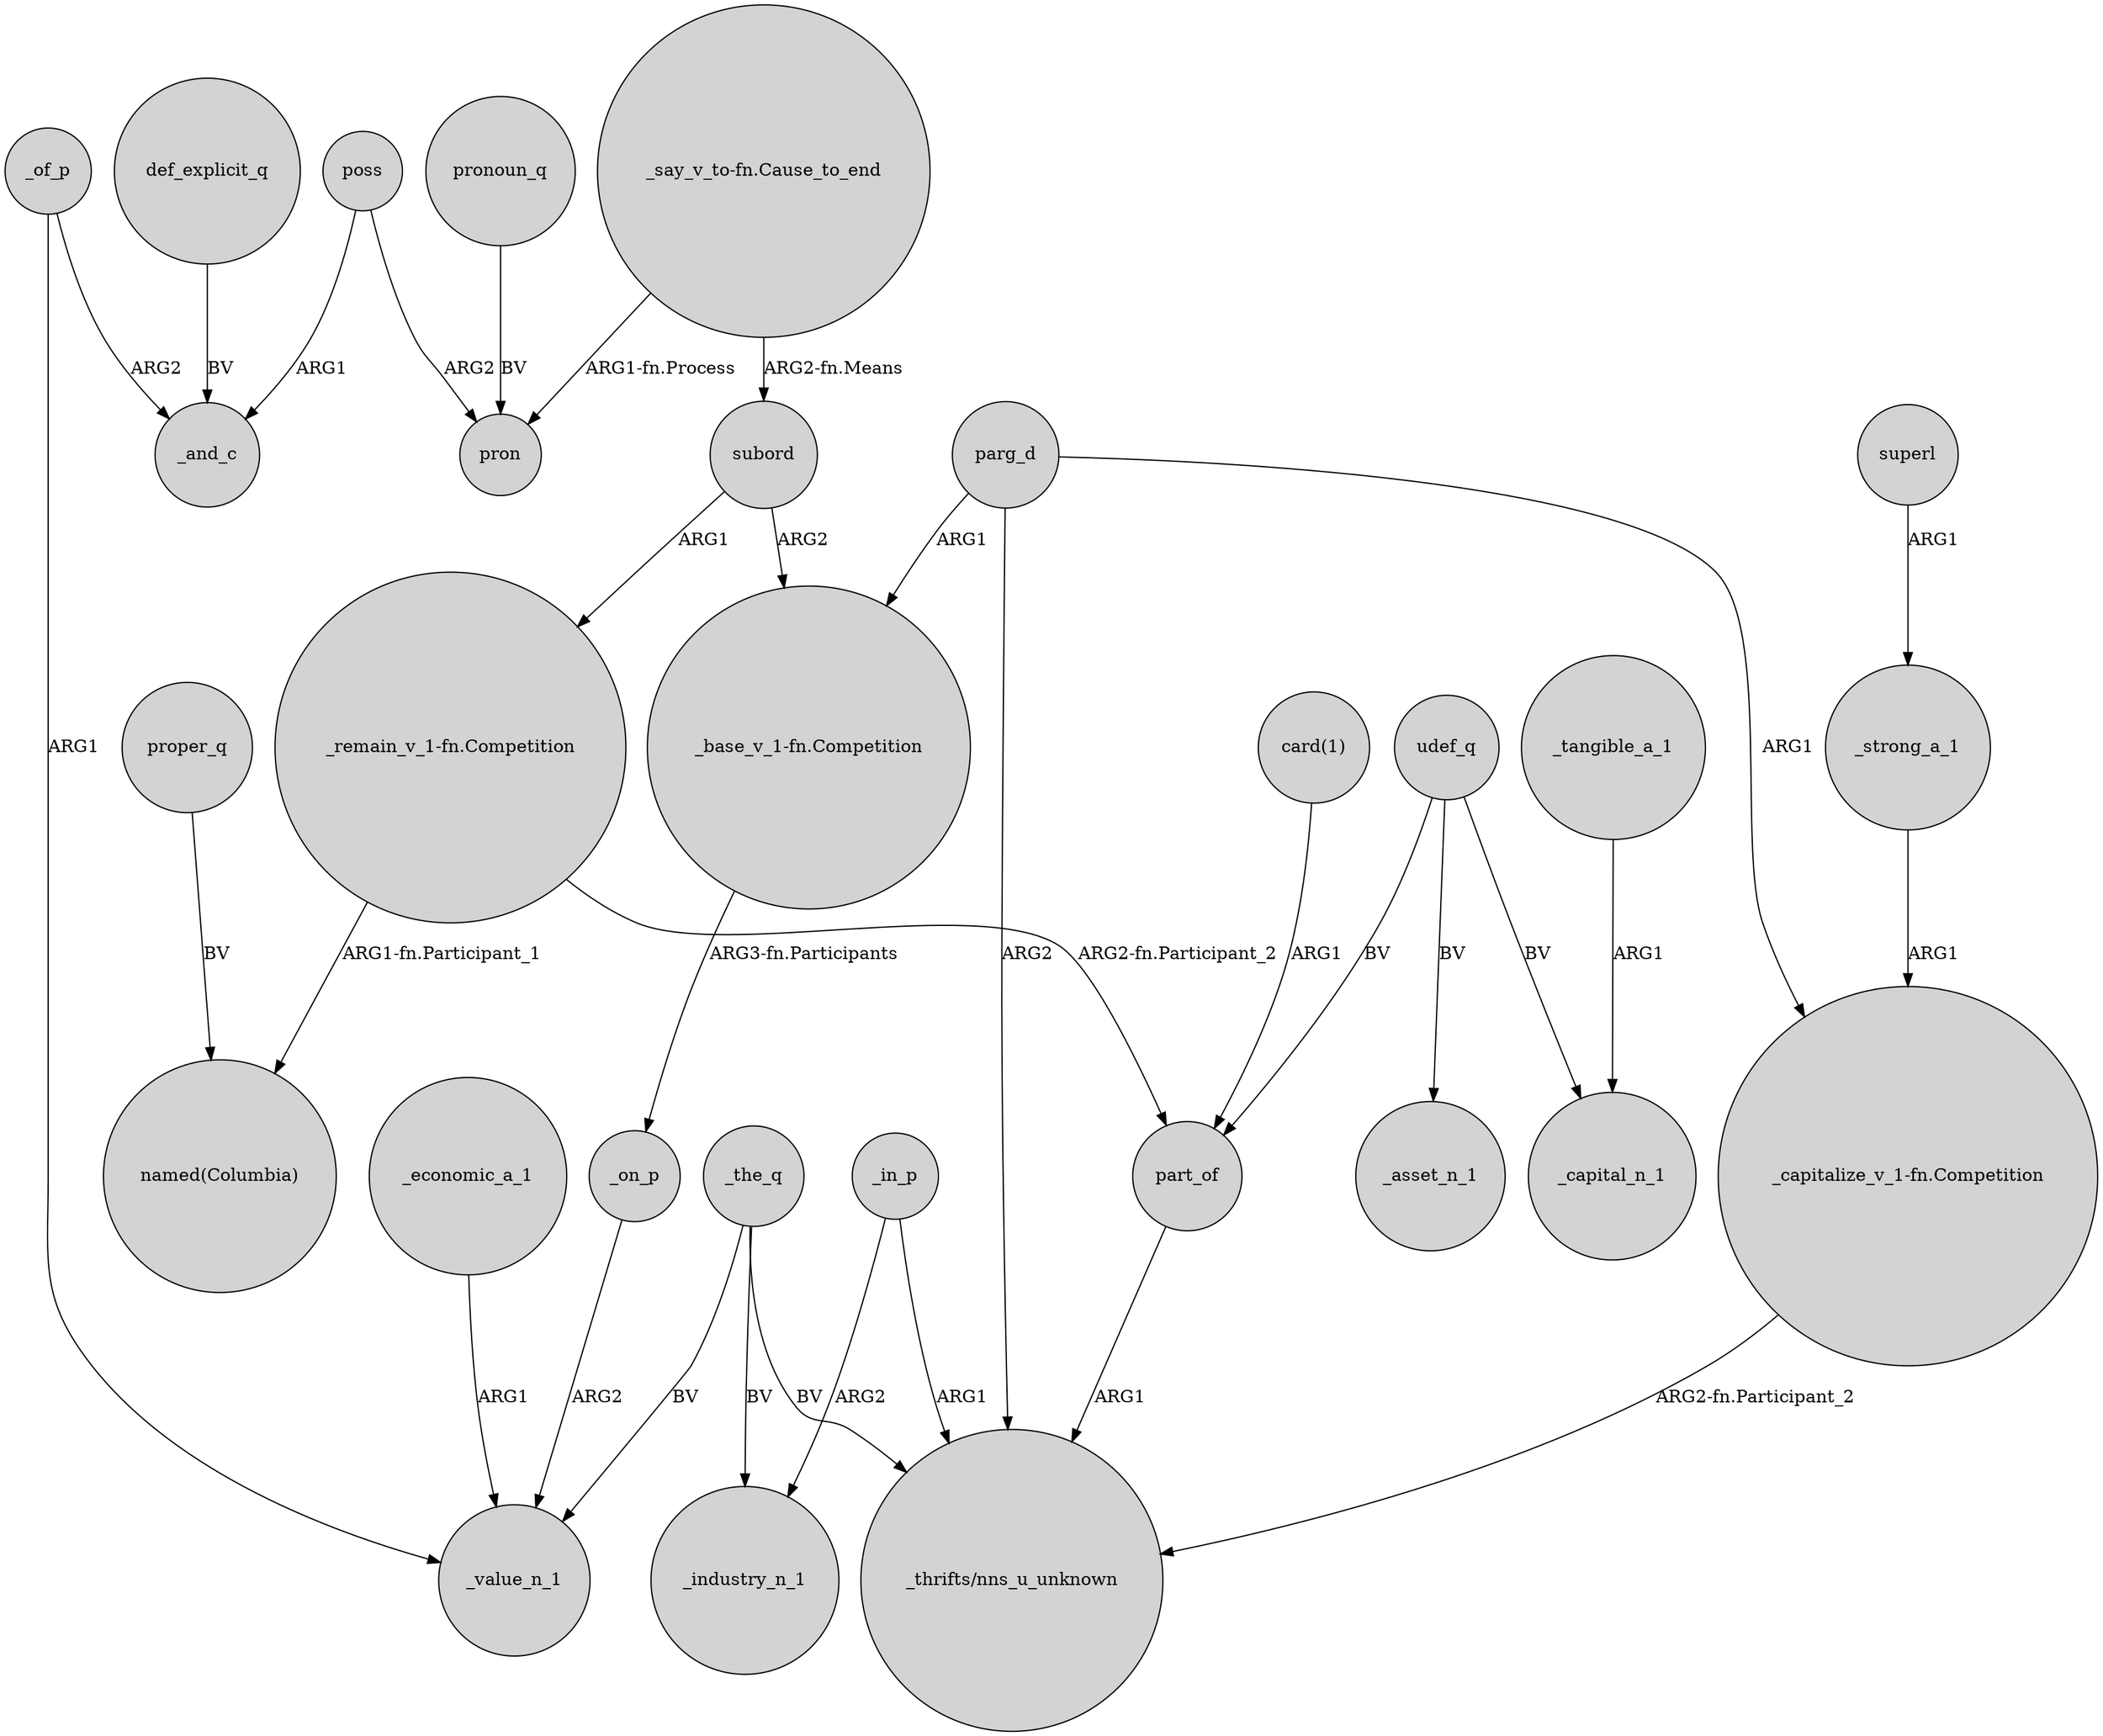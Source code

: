 digraph {
	node [shape=circle style=filled]
	_strong_a_1 -> "_capitalize_v_1-fn.Competition" [label=ARG1]
	_of_p -> _and_c [label=ARG2]
	"_remain_v_1-fn.Competition" -> "named(Columbia)" [label="ARG1-fn.Participant_1"]
	udef_q -> part_of [label=BV]
	superl -> _strong_a_1 [label=ARG1]
	parg_d -> "_thrifts/nns_u_unknown" [label=ARG2]
	"_say_v_to-fn.Cause_to_end" -> subord [label="ARG2-fn.Means"]
	udef_q -> _asset_n_1 [label=BV]
	parg_d -> "_capitalize_v_1-fn.Competition" [label=ARG1]
	"card(1)" -> part_of [label=ARG1]
	"_say_v_to-fn.Cause_to_end" -> pron [label="ARG1-fn.Process"]
	_the_q -> "_thrifts/nns_u_unknown" [label=BV]
	subord -> "_remain_v_1-fn.Competition" [label=ARG1]
	def_explicit_q -> _and_c [label=BV]
	pronoun_q -> pron [label=BV]
	poss -> pron [label=ARG2]
	poss -> _and_c [label=ARG1]
	udef_q -> _capital_n_1 [label=BV]
	_in_p -> _industry_n_1 [label=ARG2]
	"_capitalize_v_1-fn.Competition" -> "_thrifts/nns_u_unknown" [label="ARG2-fn.Participant_2"]
	_the_q -> _value_n_1 [label=BV]
	_of_p -> _value_n_1 [label=ARG1]
	proper_q -> "named(Columbia)" [label=BV]
	subord -> "_base_v_1-fn.Competition" [label=ARG2]
	_on_p -> _value_n_1 [label=ARG2]
	"_remain_v_1-fn.Competition" -> part_of [label="ARG2-fn.Participant_2"]
	"_base_v_1-fn.Competition" -> _on_p [label="ARG3-fn.Participants"]
	_tangible_a_1 -> _capital_n_1 [label=ARG1]
	part_of -> "_thrifts/nns_u_unknown" [label=ARG1]
	_in_p -> "_thrifts/nns_u_unknown" [label=ARG1]
	_the_q -> _industry_n_1 [label=BV]
	_economic_a_1 -> _value_n_1 [label=ARG1]
	parg_d -> "_base_v_1-fn.Competition" [label=ARG1]
}
